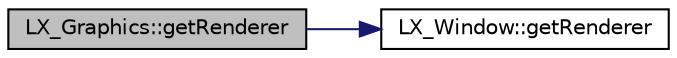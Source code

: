 digraph "LX_Graphics::getRenderer"
{
  edge [fontname="Helvetica",fontsize="10",labelfontname="Helvetica",labelfontsize="10"];
  node [fontname="Helvetica",fontsize="10",shape=record];
  rankdir="LR";
  Node1 [label="LX_Graphics::getRenderer",height=0.2,width=0.4,color="black", fillcolor="grey75", style="filled" fontcolor="black"];
  Node1 -> Node2 [color="midnightblue",fontsize="10",style="solid",fontname="Helvetica"];
  Node2 [label="LX_Window::getRenderer",height=0.2,width=0.4,color="black", fillcolor="white", style="filled",URL="$class_l_x___window.html#ad89cdf2d3a43d156ffabc753c210789a"];
}
